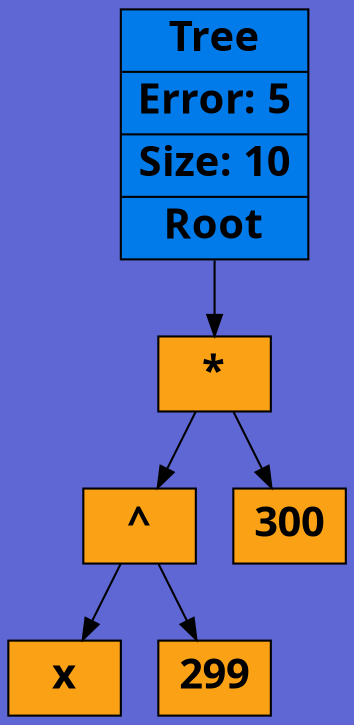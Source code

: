 digraph
{
rankdir = TB;
node[shape = record, color = "#000000", fontname = "Sans Bold Not-Rotated", fontsize = 20];
bgcolor = "#5e67d4";
TREE[rank = "min", style = "filled", fillcolor = "#007be9", label = "{Tree|Error: 5|Size: 10|<root>Root}"];
NODE_12[style = "filled", fillcolor = "#faa116", label = "{*}"];
NODE_11[style = "filled", fillcolor = "#faa116", label = "{^}"];
NODE_10[style = "filled", fillcolor = "#faa116", label = "{x}"];
NODE_9[style = "filled", fillcolor = "#faa116", label = "{299}"];
NODE_6[style = "filled", fillcolor = "#faa116", label = "{300}"];
NODE_12:left->NODE_11;
NODE_12:right->NODE_6;
NODE_11:left->NODE_10;
NODE_11:right->NODE_9;

TREE:root->NODE_12
}
